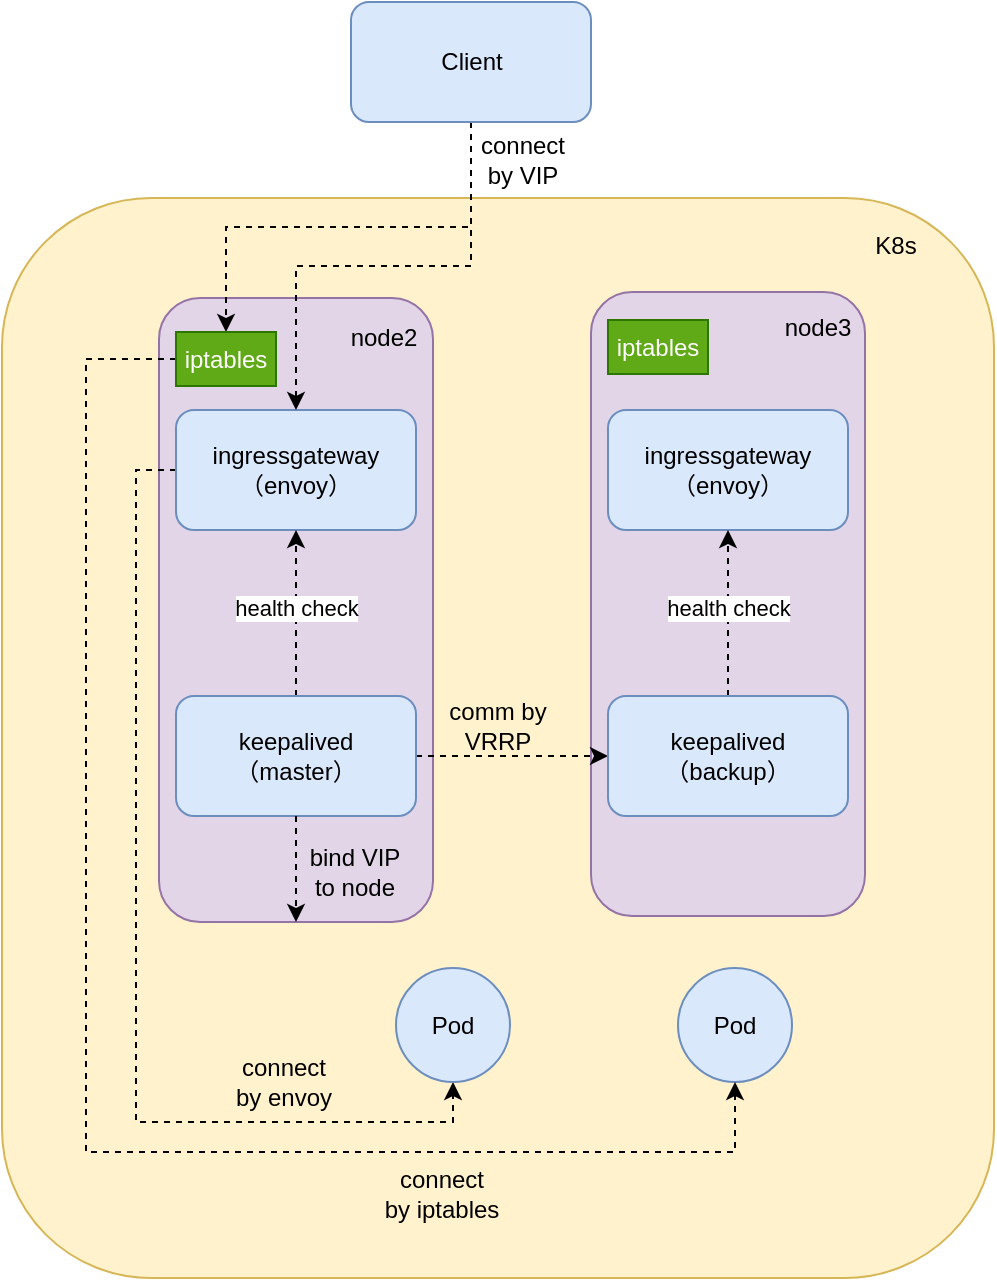 <mxfile version="21.2.9" type="github">
  <diagram id="rYdwiMb5jvszhZctyrXV" name="第 1 页">
    <mxGraphModel dx="660" dy="1431" grid="0" gridSize="10" guides="1" tooltips="1" connect="1" arrows="1" fold="1" page="0" pageScale="1" pageWidth="1920" pageHeight="1200" math="0" shadow="0">
      <root>
        <mxCell id="0" />
        <mxCell id="1" parent="0" />
        <mxCell id="UXaWH8541CflgYRBNMMw-24" value="" style="rounded=1;whiteSpace=wrap;html=1;fillColor=#fff2cc;strokeColor=#d6b656;" vertex="1" parent="1">
          <mxGeometry x="585" y="-493" width="496" height="540" as="geometry" />
        </mxCell>
        <mxCell id="UXaWH8541CflgYRBNMMw-14" value="" style="rounded=1;whiteSpace=wrap;html=1;fillColor=#e1d5e7;strokeColor=#9673a6;" vertex="1" parent="1">
          <mxGeometry x="879.5" y="-446" width="137" height="312" as="geometry" />
        </mxCell>
        <mxCell id="UXaWH8541CflgYRBNMMw-13" value="" style="rounded=1;whiteSpace=wrap;html=1;fillColor=#e1d5e7;strokeColor=#9673a6;" vertex="1" parent="1">
          <mxGeometry x="663.5" y="-443" width="137" height="312" as="geometry" />
        </mxCell>
        <mxCell id="UXaWH8541CflgYRBNMMw-32" style="edgeStyle=orthogonalEdgeStyle;rounded=0;orthogonalLoop=1;jettySize=auto;html=1;exitX=0;exitY=0.5;exitDx=0;exitDy=0;entryX=0.5;entryY=1;entryDx=0;entryDy=0;dashed=1;" edge="1" parent="1" source="UXaWH8541CflgYRBNMMw-2" target="UXaWH8541CflgYRBNMMw-28">
          <mxGeometry relative="1" as="geometry">
            <Array as="points">
              <mxPoint x="652" y="-357" />
              <mxPoint x="652" y="-31" />
              <mxPoint x="811" y="-31" />
            </Array>
          </mxGeometry>
        </mxCell>
        <mxCell id="UXaWH8541CflgYRBNMMw-2" value="ingressgateway&lt;br&gt;（envoy）" style="rounded=1;whiteSpace=wrap;html=1;fillColor=#dae8fc;strokeColor=#6c8ebf;" vertex="1" parent="1">
          <mxGeometry x="672" y="-387" width="120" height="60" as="geometry" />
        </mxCell>
        <mxCell id="UXaWH8541CflgYRBNMMw-4" style="edgeStyle=orthogonalEdgeStyle;rounded=0;orthogonalLoop=1;jettySize=auto;html=1;exitX=0.5;exitY=0;exitDx=0;exitDy=0;entryX=0.5;entryY=1;entryDx=0;entryDy=0;dashed=1;" edge="1" parent="1" source="UXaWH8541CflgYRBNMMw-3" target="UXaWH8541CflgYRBNMMw-2">
          <mxGeometry relative="1" as="geometry" />
        </mxCell>
        <mxCell id="UXaWH8541CflgYRBNMMw-6" value="health check" style="edgeLabel;html=1;align=center;verticalAlign=middle;resizable=0;points=[];" vertex="1" connectable="0" parent="UXaWH8541CflgYRBNMMw-4">
          <mxGeometry x="0.067" relative="1" as="geometry">
            <mxPoint as="offset" />
          </mxGeometry>
        </mxCell>
        <mxCell id="UXaWH8541CflgYRBNMMw-11" style="edgeStyle=orthogonalEdgeStyle;rounded=0;orthogonalLoop=1;jettySize=auto;html=1;exitX=1;exitY=0.5;exitDx=0;exitDy=0;entryX=0;entryY=0.5;entryDx=0;entryDy=0;dashed=1;" edge="1" parent="1" source="UXaWH8541CflgYRBNMMw-3" target="UXaWH8541CflgYRBNMMw-10">
          <mxGeometry relative="1" as="geometry" />
        </mxCell>
        <mxCell id="UXaWH8541CflgYRBNMMw-3" value="keepalived&lt;br&gt;（master）" style="rounded=1;whiteSpace=wrap;html=1;fillColor=#dae8fc;strokeColor=#6c8ebf;" vertex="1" parent="1">
          <mxGeometry x="672" y="-244" width="120" height="60" as="geometry" />
        </mxCell>
        <mxCell id="UXaWH8541CflgYRBNMMw-7" value="ingressgateway&lt;br&gt;（envoy）" style="rounded=1;whiteSpace=wrap;html=1;fillColor=#dae8fc;strokeColor=#6c8ebf;" vertex="1" parent="1">
          <mxGeometry x="888" y="-387" width="120" height="60" as="geometry" />
        </mxCell>
        <mxCell id="UXaWH8541CflgYRBNMMw-8" style="edgeStyle=orthogonalEdgeStyle;rounded=0;orthogonalLoop=1;jettySize=auto;html=1;exitX=0.5;exitY=0;exitDx=0;exitDy=0;entryX=0.5;entryY=1;entryDx=0;entryDy=0;dashed=1;" edge="1" parent="1" source="UXaWH8541CflgYRBNMMw-10" target="UXaWH8541CflgYRBNMMw-7">
          <mxGeometry relative="1" as="geometry" />
        </mxCell>
        <mxCell id="UXaWH8541CflgYRBNMMw-9" value="health check" style="edgeLabel;html=1;align=center;verticalAlign=middle;resizable=0;points=[];" vertex="1" connectable="0" parent="UXaWH8541CflgYRBNMMw-8">
          <mxGeometry x="0.067" relative="1" as="geometry">
            <mxPoint as="offset" />
          </mxGeometry>
        </mxCell>
        <mxCell id="UXaWH8541CflgYRBNMMw-10" value="keepalived&lt;br&gt;（backup）" style="rounded=1;whiteSpace=wrap;html=1;fillColor=#dae8fc;strokeColor=#6c8ebf;" vertex="1" parent="1">
          <mxGeometry x="888" y="-244" width="120" height="60" as="geometry" />
        </mxCell>
        <mxCell id="UXaWH8541CflgYRBNMMw-12" value="comm by VRRP" style="text;html=1;strokeColor=none;fillColor=none;align=center;verticalAlign=middle;whiteSpace=wrap;rounded=0;" vertex="1" parent="1">
          <mxGeometry x="803" y="-244" width="60" height="30" as="geometry" />
        </mxCell>
        <mxCell id="UXaWH8541CflgYRBNMMw-15" value="node2" style="text;html=1;strokeColor=none;fillColor=none;align=center;verticalAlign=middle;whiteSpace=wrap;rounded=0;" vertex="1" parent="1">
          <mxGeometry x="746" y="-438" width="60" height="30" as="geometry" />
        </mxCell>
        <mxCell id="UXaWH8541CflgYRBNMMw-16" value="node3" style="text;html=1;strokeColor=none;fillColor=none;align=center;verticalAlign=middle;whiteSpace=wrap;rounded=0;" vertex="1" parent="1">
          <mxGeometry x="963" y="-443" width="60" height="30" as="geometry" />
        </mxCell>
        <mxCell id="UXaWH8541CflgYRBNMMw-21" value="" style="endArrow=classic;html=1;rounded=0;entryX=0.5;entryY=1;entryDx=0;entryDy=0;exitX=0.5;exitY=1;exitDx=0;exitDy=0;dashed=1;" edge="1" parent="1" source="UXaWH8541CflgYRBNMMw-3" target="UXaWH8541CflgYRBNMMw-13">
          <mxGeometry width="50" height="50" relative="1" as="geometry">
            <mxPoint x="709" y="-125" as="sourcePoint" />
            <mxPoint x="759" y="-175" as="targetPoint" />
          </mxGeometry>
        </mxCell>
        <mxCell id="UXaWH8541CflgYRBNMMw-23" value="bind VIP to node" style="text;html=1;strokeColor=none;fillColor=none;align=center;verticalAlign=middle;whiteSpace=wrap;rounded=0;" vertex="1" parent="1">
          <mxGeometry x="735" y="-169" width="53" height="26" as="geometry" />
        </mxCell>
        <mxCell id="UXaWH8541CflgYRBNMMw-25" value="K8s" style="text;html=1;strokeColor=none;fillColor=none;align=center;verticalAlign=middle;whiteSpace=wrap;rounded=0;" vertex="1" parent="1">
          <mxGeometry x="1002" y="-484" width="60" height="30" as="geometry" />
        </mxCell>
        <mxCell id="UXaWH8541CflgYRBNMMw-27" style="edgeStyle=orthogonalEdgeStyle;rounded=0;orthogonalLoop=1;jettySize=auto;html=1;exitX=0.5;exitY=1;exitDx=0;exitDy=0;entryX=0.5;entryY=0;entryDx=0;entryDy=0;dashed=1;" edge="1" parent="1" source="UXaWH8541CflgYRBNMMw-26" target="UXaWH8541CflgYRBNMMw-2">
          <mxGeometry relative="1" as="geometry" />
        </mxCell>
        <mxCell id="UXaWH8541CflgYRBNMMw-37" style="edgeStyle=orthogonalEdgeStyle;rounded=0;orthogonalLoop=1;jettySize=auto;html=1;exitX=0.5;exitY=1;exitDx=0;exitDy=0;entryX=0.5;entryY=0;entryDx=0;entryDy=0;dashed=1;" edge="1" parent="1" source="UXaWH8541CflgYRBNMMw-26" target="UXaWH8541CflgYRBNMMw-36">
          <mxGeometry relative="1" as="geometry" />
        </mxCell>
        <mxCell id="UXaWH8541CflgYRBNMMw-26" value="Client" style="rounded=1;whiteSpace=wrap;html=1;fillColor=#dae8fc;strokeColor=#6c8ebf;" vertex="1" parent="1">
          <mxGeometry x="759.5" y="-591" width="120" height="60" as="geometry" />
        </mxCell>
        <mxCell id="UXaWH8541CflgYRBNMMw-28" value="Pod" style="ellipse;whiteSpace=wrap;html=1;aspect=fixed;fillColor=#dae8fc;strokeColor=#6c8ebf;" vertex="1" parent="1">
          <mxGeometry x="782" y="-108" width="57" height="57" as="geometry" />
        </mxCell>
        <mxCell id="UXaWH8541CflgYRBNMMw-30" value="Pod" style="ellipse;whiteSpace=wrap;html=1;aspect=fixed;fillColor=#dae8fc;strokeColor=#6c8ebf;" vertex="1" parent="1">
          <mxGeometry x="923" y="-108" width="57" height="57" as="geometry" />
        </mxCell>
        <mxCell id="UXaWH8541CflgYRBNMMw-40" style="edgeStyle=orthogonalEdgeStyle;rounded=0;orthogonalLoop=1;jettySize=auto;html=1;exitX=0;exitY=0.5;exitDx=0;exitDy=0;entryX=0.5;entryY=1;entryDx=0;entryDy=0;dashed=1;" edge="1" parent="1" source="UXaWH8541CflgYRBNMMw-36" target="UXaWH8541CflgYRBNMMw-30">
          <mxGeometry relative="1" as="geometry">
            <Array as="points">
              <mxPoint x="627" y="-412" />
              <mxPoint x="627" y="-16" />
              <mxPoint x="952" y="-16" />
            </Array>
          </mxGeometry>
        </mxCell>
        <mxCell id="UXaWH8541CflgYRBNMMw-36" value="iptables" style="text;html=1;strokeColor=#2D7600;fillColor=#60a917;align=center;verticalAlign=middle;whiteSpace=wrap;rounded=0;fontColor=#ffffff;" vertex="1" parent="1">
          <mxGeometry x="672" y="-426" width="50" height="27" as="geometry" />
        </mxCell>
        <mxCell id="UXaWH8541CflgYRBNMMw-46" value="iptables" style="text;html=1;strokeColor=#2D7600;fillColor=#60a917;align=center;verticalAlign=middle;whiteSpace=wrap;rounded=0;fontColor=#ffffff;" vertex="1" parent="1">
          <mxGeometry x="888" y="-432" width="50" height="27" as="geometry" />
        </mxCell>
        <mxCell id="UXaWH8541CflgYRBNMMw-48" value="connect by iptables" style="text;html=1;strokeColor=none;fillColor=none;align=center;verticalAlign=middle;whiteSpace=wrap;rounded=0;" vertex="1" parent="1">
          <mxGeometry x="775" y="-10" width="60" height="30" as="geometry" />
        </mxCell>
        <mxCell id="UXaWH8541CflgYRBNMMw-49" value="connect by envoy" style="text;html=1;strokeColor=none;fillColor=none;align=center;verticalAlign=middle;whiteSpace=wrap;rounded=0;" vertex="1" parent="1">
          <mxGeometry x="696" y="-66" width="60" height="30" as="geometry" />
        </mxCell>
        <mxCell id="UXaWH8541CflgYRBNMMw-50" value="connect by VIP" style="text;html=1;strokeColor=none;fillColor=none;align=center;verticalAlign=middle;whiteSpace=wrap;rounded=0;" vertex="1" parent="1">
          <mxGeometry x="821" y="-523" width="49" height="22" as="geometry" />
        </mxCell>
      </root>
    </mxGraphModel>
  </diagram>
</mxfile>
